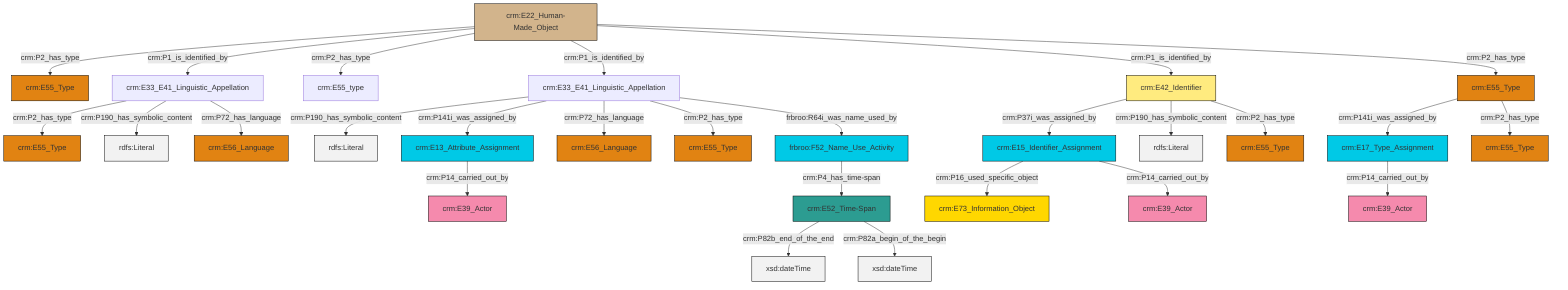 graph TD
classDef Literal fill:#f2f2f2,stroke:#000000;
classDef CRM_Entity fill:#FFFFFF,stroke:#000000;
classDef Temporal_Entity fill:#00C9E6, stroke:#000000;
classDef Type fill:#E18312, stroke:#000000;
classDef Time-Span fill:#2C9C91, stroke:#000000;
classDef Appellation fill:#FFEB7F, stroke:#000000;
classDef Place fill:#008836, stroke:#000000;
classDef Persistent_Item fill:#B266B2, stroke:#000000;
classDef Conceptual_Object fill:#FFD700, stroke:#000000;
classDef Physical_Thing fill:#D2B48C, stroke:#000000;
classDef Actor fill:#f58aad, stroke:#000000;
classDef PC_Classes fill:#4ce600, stroke:#000000;
classDef Multi fill:#cccccc,stroke:#000000;

4["crm:E22_Human-Made_Object"]:::Physical_Thing -->|crm:P2_has_type| 5["crm:E55_Type"]:::Type
6["crm:E52_Time-Span"]:::Time-Span -->|crm:P82b_end_of_the_end| 7[xsd:dateTime]:::Literal
12["crm:E33_E41_Linguistic_Appellation"]:::Default -->|crm:P190_has_symbolic_content| 13[rdfs:Literal]:::Literal
4["crm:E22_Human-Made_Object"]:::Physical_Thing -->|crm:P1_is_identified_by| 16["crm:E33_E41_Linguistic_Appellation"]:::Default
16["crm:E33_E41_Linguistic_Appellation"]:::Default -->|crm:P2_has_type| 8["crm:E55_Type"]:::Type
14["crm:E55_Type"]:::Type -->|crm:P141i_was_assigned_by| 17["crm:E17_Type_Assignment"]:::Temporal_Entity
20["crm:E15_Identifier_Assignment"]:::Temporal_Entity -->|crm:P16_used_specific_object| 21["crm:E73_Information_Object"]:::Conceptual_Object
6["crm:E52_Time-Span"]:::Time-Span -->|crm:P82a_begin_of_the_begin| 24[xsd:dateTime]:::Literal
26["crm:E42_Identifier"]:::Appellation -->|crm:P37i_was_assigned_by| 20["crm:E15_Identifier_Assignment"]:::Temporal_Entity
12["crm:E33_E41_Linguistic_Appellation"]:::Default -->|crm:P141i_was_assigned_by| 0["crm:E13_Attribute_Assignment"]:::Temporal_Entity
17["crm:E17_Type_Assignment"]:::Temporal_Entity -->|crm:P14_carried_out_by| 34["crm:E39_Actor"]:::Actor
37["frbroo:F52_Name_Use_Activity"]:::Temporal_Entity -->|crm:P4_has_time-span| 6["crm:E52_Time-Span"]:::Time-Span
26["crm:E42_Identifier"]:::Appellation -->|crm:P190_has_symbolic_content| 38[rdfs:Literal]:::Literal
12["crm:E33_E41_Linguistic_Appellation"]:::Default -->|crm:P72_has_language| 30["crm:E56_Language"]:::Type
14["crm:E55_Type"]:::Type -->|crm:P2_has_type| 32["crm:E55_Type"]:::Type
4["crm:E22_Human-Made_Object"]:::Physical_Thing -->|crm:P2_has_type| 10["crm:E55_type"]:::Default
16["crm:E33_E41_Linguistic_Appellation"]:::Default -->|crm:P190_has_symbolic_content| 42[rdfs:Literal]:::Literal
0["crm:E13_Attribute_Assignment"]:::Temporal_Entity -->|crm:P14_carried_out_by| 43["crm:E39_Actor"]:::Actor
4["crm:E22_Human-Made_Object"]:::Physical_Thing -->|crm:P1_is_identified_by| 12["crm:E33_E41_Linguistic_Appellation"]:::Default
16["crm:E33_E41_Linguistic_Appellation"]:::Default -->|crm:P72_has_language| 2["crm:E56_Language"]:::Type
4["crm:E22_Human-Made_Object"]:::Physical_Thing -->|crm:P1_is_identified_by| 26["crm:E42_Identifier"]:::Appellation
12["crm:E33_E41_Linguistic_Appellation"]:::Default -->|crm:P2_has_type| 39["crm:E55_Type"]:::Type
20["crm:E15_Identifier_Assignment"]:::Temporal_Entity -->|crm:P14_carried_out_by| 28["crm:E39_Actor"]:::Actor
26["crm:E42_Identifier"]:::Appellation -->|crm:P2_has_type| 35["crm:E55_Type"]:::Type
4["crm:E22_Human-Made_Object"]:::Physical_Thing -->|crm:P2_has_type| 14["crm:E55_Type"]:::Type
12["crm:E33_E41_Linguistic_Appellation"]:::Default -->|frbroo:R64i_was_name_used_by| 37["frbroo:F52_Name_Use_Activity"]:::Temporal_Entity